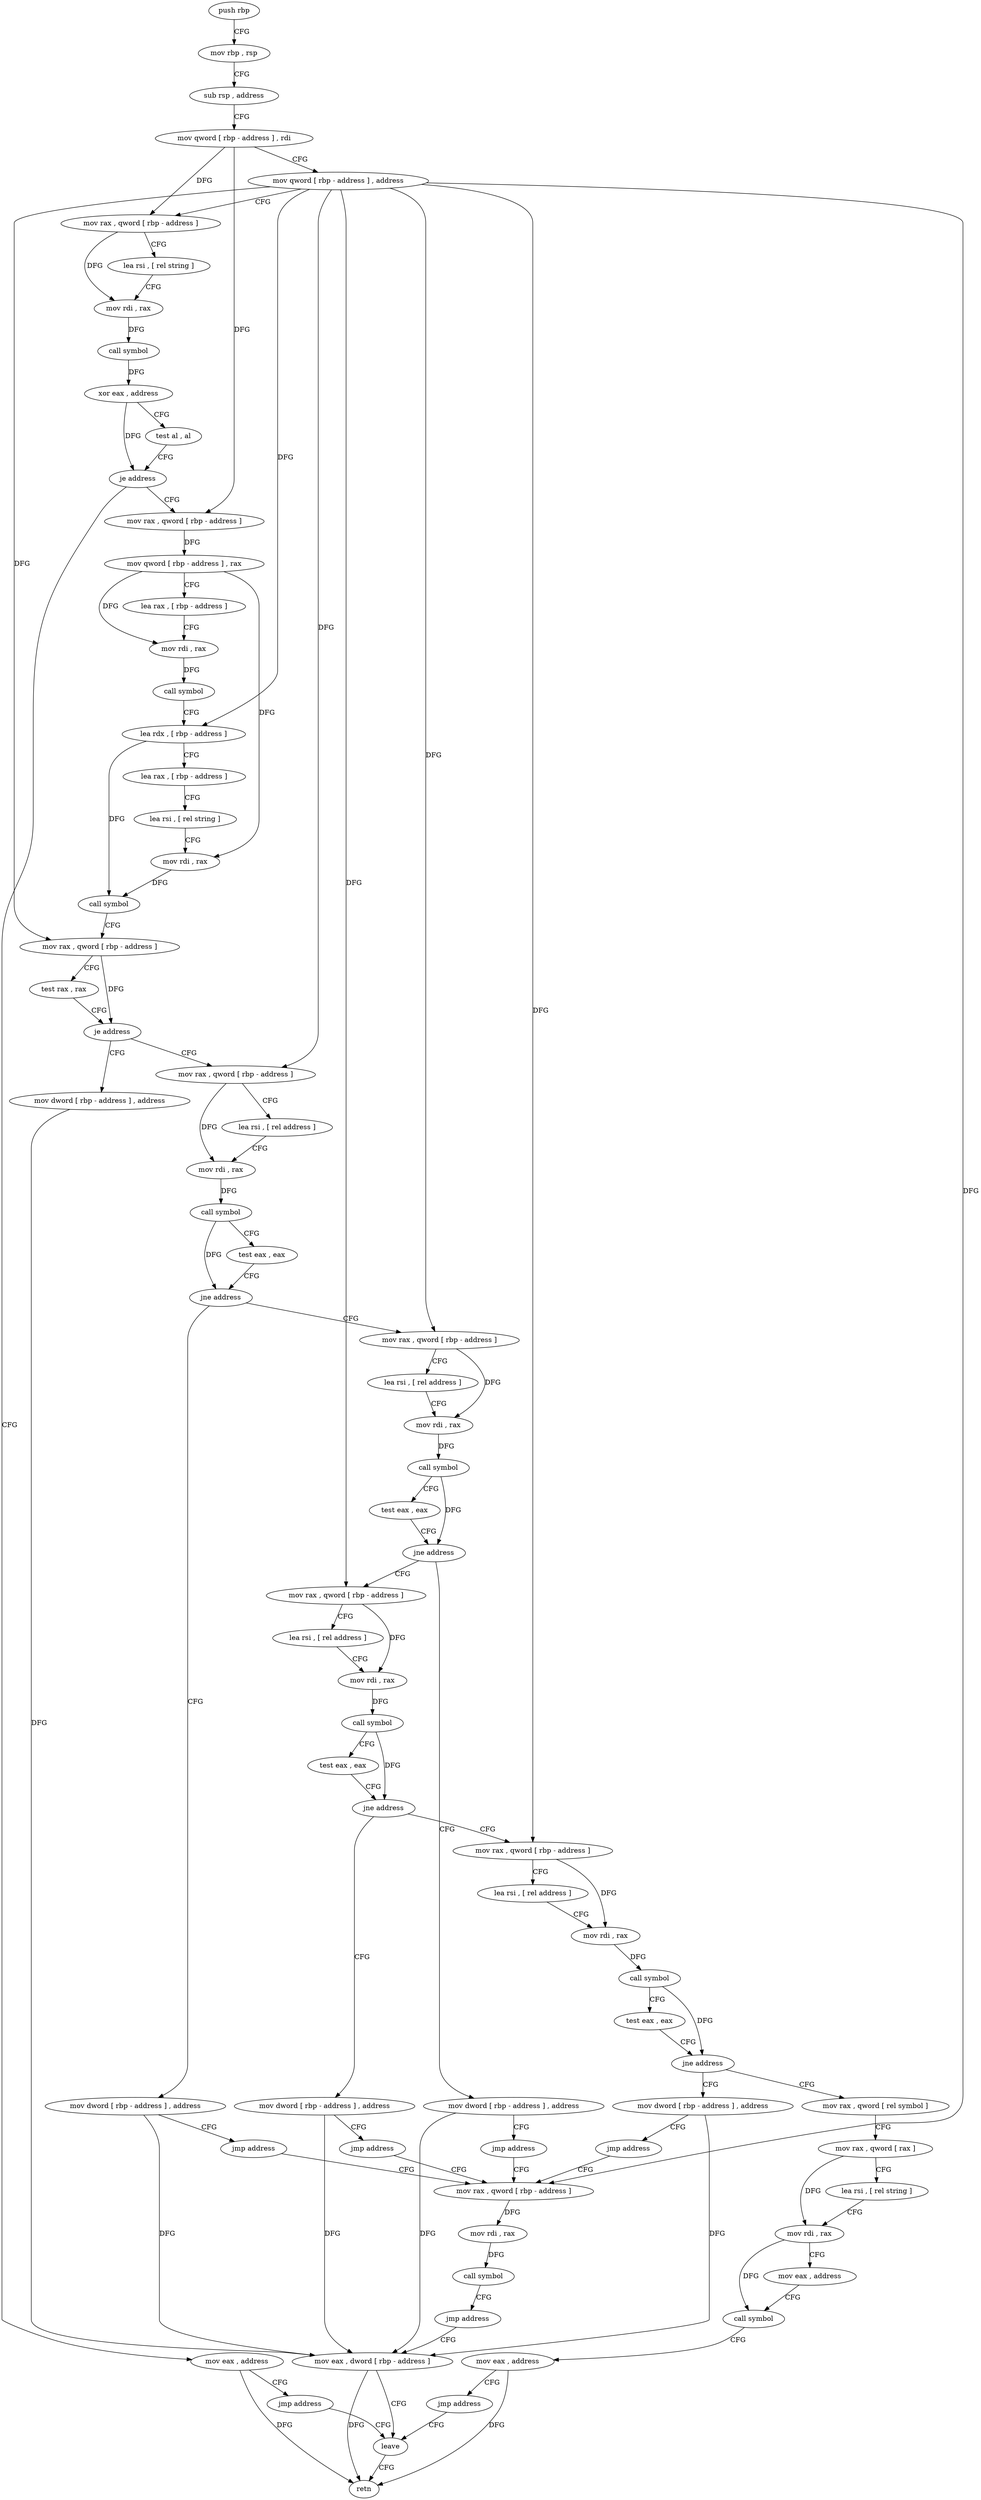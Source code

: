 digraph "func" {
"86601" [label = "push rbp" ]
"86602" [label = "mov rbp , rsp" ]
"86605" [label = "sub rsp , address" ]
"86609" [label = "mov qword [ rbp - address ] , rdi" ]
"86613" [label = "mov qword [ rbp - address ] , address" ]
"86621" [label = "mov rax , qword [ rbp - address ]" ]
"86625" [label = "lea rsi , [ rel string ]" ]
"86632" [label = "mov rdi , rax" ]
"86635" [label = "call symbol" ]
"86640" [label = "xor eax , address" ]
"86643" [label = "test al , al" ]
"86645" [label = "je address" ]
"86657" [label = "mov rax , qword [ rbp - address ]" ]
"86647" [label = "mov eax , address" ]
"86661" [label = "mov qword [ rbp - address ] , rax" ]
"86665" [label = "lea rax , [ rbp - address ]" ]
"86669" [label = "mov rdi , rax" ]
"86672" [label = "call symbol" ]
"86677" [label = "lea rdx , [ rbp - address ]" ]
"86681" [label = "lea rax , [ rbp - address ]" ]
"86685" [label = "lea rsi , [ rel string ]" ]
"86692" [label = "mov rdi , rax" ]
"86695" [label = "call symbol" ]
"86700" [label = "mov rax , qword [ rbp - address ]" ]
"86704" [label = "test rax , rax" ]
"86707" [label = "je address" ]
"86895" [label = "mov dword [ rbp - address ] , address" ]
"86713" [label = "mov rax , qword [ rbp - address ]" ]
"86652" [label = "jmp address" ]
"86905" [label = "leave" ]
"86902" [label = "mov eax , dword [ rbp - address ]" ]
"86717" [label = "lea rsi , [ rel address ]" ]
"86724" [label = "mov rdi , rax" ]
"86727" [label = "call symbol" ]
"86732" [label = "test eax , eax" ]
"86734" [label = "jne address" ]
"86748" [label = "mov rax , qword [ rbp - address ]" ]
"86736" [label = "mov dword [ rbp - address ] , address" ]
"86906" [label = "retn" ]
"86752" [label = "lea rsi , [ rel address ]" ]
"86759" [label = "mov rdi , rax" ]
"86762" [label = "call symbol" ]
"86767" [label = "test eax , eax" ]
"86769" [label = "jne address" ]
"86780" [label = "mov rax , qword [ rbp - address ]" ]
"86771" [label = "mov dword [ rbp - address ] , address" ]
"86743" [label = "jmp address" ]
"86881" [label = "mov rax , qword [ rbp - address ]" ]
"86784" [label = "lea rsi , [ rel address ]" ]
"86791" [label = "mov rdi , rax" ]
"86794" [label = "call symbol" ]
"86799" [label = "test eax , eax" ]
"86801" [label = "jne address" ]
"86812" [label = "mov rax , qword [ rbp - address ]" ]
"86803" [label = "mov dword [ rbp - address ] , address" ]
"86778" [label = "jmp address" ]
"86885" [label = "mov rdi , rax" ]
"86888" [label = "call symbol" ]
"86893" [label = "jmp address" ]
"86816" [label = "lea rsi , [ rel address ]" ]
"86823" [label = "mov rdi , rax" ]
"86826" [label = "call symbol" ]
"86831" [label = "test eax , eax" ]
"86833" [label = "jne address" ]
"86844" [label = "mov rax , qword [ rel symbol ]" ]
"86835" [label = "mov dword [ rbp - address ] , address" ]
"86810" [label = "jmp address" ]
"86851" [label = "mov rax , qword [ rax ]" ]
"86854" [label = "lea rsi , [ rel string ]" ]
"86861" [label = "mov rdi , rax" ]
"86864" [label = "mov eax , address" ]
"86869" [label = "call symbol" ]
"86874" [label = "mov eax , address" ]
"86879" [label = "jmp address" ]
"86842" [label = "jmp address" ]
"86601" -> "86602" [ label = "CFG" ]
"86602" -> "86605" [ label = "CFG" ]
"86605" -> "86609" [ label = "CFG" ]
"86609" -> "86613" [ label = "CFG" ]
"86609" -> "86621" [ label = "DFG" ]
"86609" -> "86657" [ label = "DFG" ]
"86613" -> "86621" [ label = "CFG" ]
"86613" -> "86700" [ label = "DFG" ]
"86613" -> "86713" [ label = "DFG" ]
"86613" -> "86748" [ label = "DFG" ]
"86613" -> "86780" [ label = "DFG" ]
"86613" -> "86881" [ label = "DFG" ]
"86613" -> "86812" [ label = "DFG" ]
"86613" -> "86677" [ label = "DFG" ]
"86621" -> "86625" [ label = "CFG" ]
"86621" -> "86632" [ label = "DFG" ]
"86625" -> "86632" [ label = "CFG" ]
"86632" -> "86635" [ label = "DFG" ]
"86635" -> "86640" [ label = "DFG" ]
"86640" -> "86643" [ label = "CFG" ]
"86640" -> "86645" [ label = "DFG" ]
"86643" -> "86645" [ label = "CFG" ]
"86645" -> "86657" [ label = "CFG" ]
"86645" -> "86647" [ label = "CFG" ]
"86657" -> "86661" [ label = "DFG" ]
"86647" -> "86652" [ label = "CFG" ]
"86647" -> "86906" [ label = "DFG" ]
"86661" -> "86665" [ label = "CFG" ]
"86661" -> "86669" [ label = "DFG" ]
"86661" -> "86692" [ label = "DFG" ]
"86665" -> "86669" [ label = "CFG" ]
"86669" -> "86672" [ label = "DFG" ]
"86672" -> "86677" [ label = "CFG" ]
"86677" -> "86681" [ label = "CFG" ]
"86677" -> "86695" [ label = "DFG" ]
"86681" -> "86685" [ label = "CFG" ]
"86685" -> "86692" [ label = "CFG" ]
"86692" -> "86695" [ label = "DFG" ]
"86695" -> "86700" [ label = "CFG" ]
"86700" -> "86704" [ label = "CFG" ]
"86700" -> "86707" [ label = "DFG" ]
"86704" -> "86707" [ label = "CFG" ]
"86707" -> "86895" [ label = "CFG" ]
"86707" -> "86713" [ label = "CFG" ]
"86895" -> "86902" [ label = "DFG" ]
"86713" -> "86717" [ label = "CFG" ]
"86713" -> "86724" [ label = "DFG" ]
"86652" -> "86905" [ label = "CFG" ]
"86905" -> "86906" [ label = "CFG" ]
"86902" -> "86905" [ label = "CFG" ]
"86902" -> "86906" [ label = "DFG" ]
"86717" -> "86724" [ label = "CFG" ]
"86724" -> "86727" [ label = "DFG" ]
"86727" -> "86732" [ label = "CFG" ]
"86727" -> "86734" [ label = "DFG" ]
"86732" -> "86734" [ label = "CFG" ]
"86734" -> "86748" [ label = "CFG" ]
"86734" -> "86736" [ label = "CFG" ]
"86748" -> "86752" [ label = "CFG" ]
"86748" -> "86759" [ label = "DFG" ]
"86736" -> "86743" [ label = "CFG" ]
"86736" -> "86902" [ label = "DFG" ]
"86752" -> "86759" [ label = "CFG" ]
"86759" -> "86762" [ label = "DFG" ]
"86762" -> "86767" [ label = "CFG" ]
"86762" -> "86769" [ label = "DFG" ]
"86767" -> "86769" [ label = "CFG" ]
"86769" -> "86780" [ label = "CFG" ]
"86769" -> "86771" [ label = "CFG" ]
"86780" -> "86784" [ label = "CFG" ]
"86780" -> "86791" [ label = "DFG" ]
"86771" -> "86778" [ label = "CFG" ]
"86771" -> "86902" [ label = "DFG" ]
"86743" -> "86881" [ label = "CFG" ]
"86881" -> "86885" [ label = "DFG" ]
"86784" -> "86791" [ label = "CFG" ]
"86791" -> "86794" [ label = "DFG" ]
"86794" -> "86799" [ label = "CFG" ]
"86794" -> "86801" [ label = "DFG" ]
"86799" -> "86801" [ label = "CFG" ]
"86801" -> "86812" [ label = "CFG" ]
"86801" -> "86803" [ label = "CFG" ]
"86812" -> "86816" [ label = "CFG" ]
"86812" -> "86823" [ label = "DFG" ]
"86803" -> "86810" [ label = "CFG" ]
"86803" -> "86902" [ label = "DFG" ]
"86778" -> "86881" [ label = "CFG" ]
"86885" -> "86888" [ label = "DFG" ]
"86888" -> "86893" [ label = "CFG" ]
"86893" -> "86902" [ label = "CFG" ]
"86816" -> "86823" [ label = "CFG" ]
"86823" -> "86826" [ label = "DFG" ]
"86826" -> "86831" [ label = "CFG" ]
"86826" -> "86833" [ label = "DFG" ]
"86831" -> "86833" [ label = "CFG" ]
"86833" -> "86844" [ label = "CFG" ]
"86833" -> "86835" [ label = "CFG" ]
"86844" -> "86851" [ label = "CFG" ]
"86835" -> "86842" [ label = "CFG" ]
"86835" -> "86902" [ label = "DFG" ]
"86810" -> "86881" [ label = "CFG" ]
"86851" -> "86854" [ label = "CFG" ]
"86851" -> "86861" [ label = "DFG" ]
"86854" -> "86861" [ label = "CFG" ]
"86861" -> "86864" [ label = "CFG" ]
"86861" -> "86869" [ label = "DFG" ]
"86864" -> "86869" [ label = "CFG" ]
"86869" -> "86874" [ label = "CFG" ]
"86874" -> "86879" [ label = "CFG" ]
"86874" -> "86906" [ label = "DFG" ]
"86879" -> "86905" [ label = "CFG" ]
"86842" -> "86881" [ label = "CFG" ]
}
